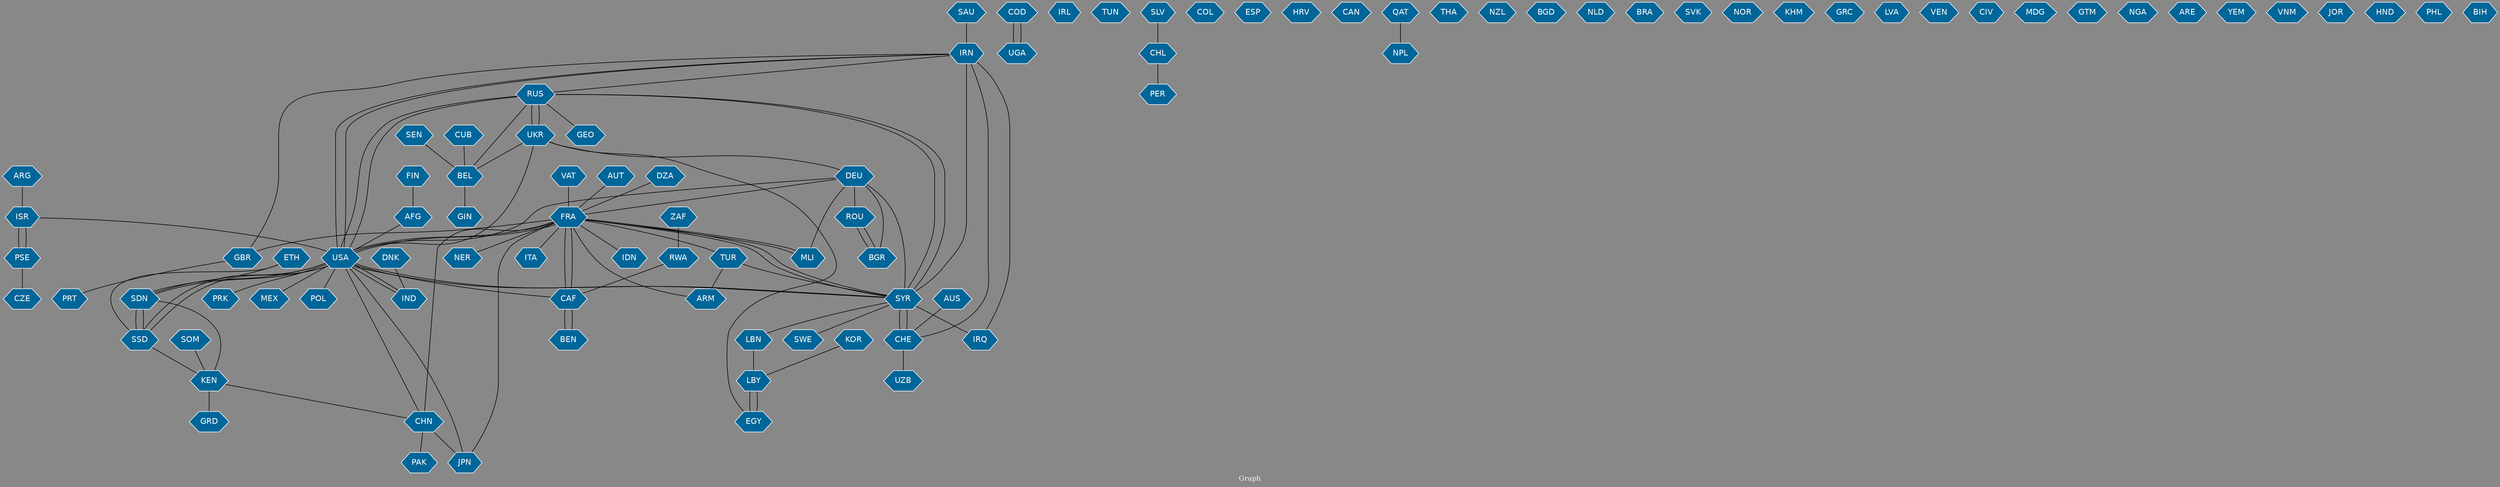// Countries together in item graph
graph {
	graph [bgcolor="#888888" fontcolor=white fontsize=12 label="Graph" outputorder=edgesfirst overlap=prism]
	node [color=white fillcolor="#006699" fontcolor=white fontname=Helvetica shape=hexagon style=filled]
	edge [arrowhead=open color=black fontcolor=white fontname=Courier fontsize=12]
		IRN [label=IRN]
		FRA [label=FRA]
		COD [label=COD]
		GBR [label=GBR]
		IRL [label=IRL]
		IRQ [label=IRQ]
		RUS [label=RUS]
		TUN [label=TUN]
		NER [label=NER]
		CHL [label=CHL]
		UKR [label=UKR]
		CAF [label=CAF]
		DZA [label=DZA]
		SAU [label=SAU]
		DEU [label=DEU]
		COL [label=COL]
		ITA [label=ITA]
		USA [label=USA]
		AFG [label=AFG]
		ESP [label=ESP]
		CHE [label=CHE]
		SYR [label=SYR]
		HRV [label=HRV]
		CAN [label=CAN]
		EGY [label=EGY]
		LBN [label=LBN]
		VAT [label=VAT]
		QAT [label=QAT]
		NPL [label=NPL]
		THA [label=THA]
		PAK [label=PAK]
		CHN [label=CHN]
		KOR [label=KOR]
		NZL [label=NZL]
		BGD [label=BGD]
		CUB [label=CUB]
		JPN [label=JPN]
		AUS [label=AUS]
		ISR [label=ISR]
		KEN [label=KEN]
		SEN [label=SEN]
		BEL [label=BEL]
		SDN [label=SDN]
		SSD [label=SSD]
		NLD [label=NLD]
		LBY [label=LBY]
		SLV [label=SLV]
		GIN [label=GIN]
		IND [label=IND]
		BRA [label=BRA]
		SVK [label=SVK]
		FIN [label=FIN]
		IDN [label=IDN]
		TUR [label=TUR]
		NOR [label=NOR]
		PSE [label=PSE]
		PRK [label=PRK]
		ROU [label=ROU]
		BGR [label=BGR]
		CZE [label=CZE]
		KHM [label=KHM]
		AUT [label=AUT]
		ARM [label=ARM]
		GRC [label=GRC]
		MEX [label=MEX]
		ARG [label=ARG]
		UGA [label=UGA]
		MLI [label=MLI]
		LVA [label=LVA]
		DNK [label=DNK]
		SOM [label=SOM]
		VEN [label=VEN]
		CIV [label=CIV]
		BEN [label=BEN]
		PRT [label=PRT]
		MDG [label=MDG]
		GTM [label=GTM]
		ZAF [label=ZAF]
		NGA [label=NGA]
		ARE [label=ARE]
		YEM [label=YEM]
		VNM [label=VNM]
		PER [label=PER]
		JOR [label=JOR]
		GRD [label=GRD]
		RWA [label=RWA]
		POL [label=POL]
		GEO [label=GEO]
		SWE [label=SWE]
		UZB [label=UZB]
		HND [label=HND]
		PHL [label=PHL]
		ETH [label=ETH]
		BIH [label=BIH]
			FRA -- IDN [weight=1]
			TUR -- SYR [weight=1]
			MLI -- FRA [weight=1]
			DNK -- IND [weight=1]
			CAF -- FRA [weight=2]
			SDN -- KEN [weight=1]
			CHE -- SYR [weight=9]
			RUS -- GEO [weight=1]
			GBR -- PRT [weight=1]
			AFG -- USA [weight=1]
			ROU -- BGR [weight=1]
			IRN -- GBR [weight=1]
			SYR -- LBN [weight=1]
			USA -- SSD [weight=2]
			DEU -- ROU [weight=1]
			SDN -- SSD [weight=10]
			FIN -- AFG [weight=1]
			ETH -- SDN [weight=1]
			FRA -- MLI [weight=1]
			DEU -- SYR [weight=1]
			BEL -- GIN [weight=1]
			USA -- IRN [weight=1]
			CHL -- PER [weight=1]
			IRQ -- IRN [weight=1]
			CHN -- USA [weight=2]
			KEN -- GRD [weight=1]
			UKR -- EGY [weight=1]
			CAF -- BEN [weight=1]
			FRA -- NER [weight=1]
			USA -- CAF [weight=1]
			IND -- USA [weight=1]
			AUS -- CHE [weight=1]
			USA -- SYR [weight=1]
			DZA -- FRA [weight=1]
			JPN -- FRA [weight=1]
			KEN -- CHN [weight=1]
			CHN -- JPN [weight=2]
			PSE -- CZE [weight=2]
			UKR -- USA [weight=2]
			USA -- RUS [weight=1]
			SYR -- RUS [weight=1]
			PSE -- ISR [weight=1]
			KOR -- LBY [weight=1]
			CHN -- FRA [weight=2]
			ISR -- USA [weight=1]
			UKR -- BEL [weight=1]
			USA -- SDN [weight=2]
			LBN -- LBY [weight=1]
			IRN -- SYR [weight=3]
			VAT -- FRA [weight=3]
			BEL -- RUS [weight=1]
			SAU -- IRN [weight=1]
			TUR -- ARM [weight=1]
			IRN -- RUS [weight=1]
			FRA -- USA [weight=2]
			DEU -- FRA [weight=1]
			ISR -- PSE [weight=3]
			FRA -- GBR [weight=5]
			CUB -- BEL [weight=1]
			SYR -- IRQ [weight=1]
			ZAF -- RWA [weight=1]
			UGA -- COD [weight=1]
			FRA -- SYR [weight=2]
			BGR -- DEU [weight=1]
			USA -- JPN [weight=1]
			USA -- MEX [weight=1]
			SEN -- BEL [weight=1]
			SSD -- USA [weight=1]
			ARG -- ISR [weight=1]
			SYR -- FRA [weight=2]
			RUS -- UKR [weight=2]
			USA -- FRA [weight=1]
			IRN -- USA [weight=1]
			BEN -- CAF [weight=1]
			SYR -- CHE [weight=9]
			FRA -- ARM [weight=1]
			LBY -- EGY [weight=1]
			EGY -- LBY [weight=1]
			ETH -- SSD [weight=1]
			SDN -- USA [weight=1]
			USA -- PRK [weight=1]
			SYR -- USA [weight=2]
			UKR -- DEU [weight=1]
			UKR -- RUS [weight=2]
			AUT -- FRA [weight=1]
			CHE -- UZB [weight=1]
			COD -- UGA [weight=1]
			SSD -- SDN [weight=7]
			USA -- POL [weight=1]
			SLV -- CHL [weight=1]
			FRA -- TUR [weight=2]
			USA -- IND [weight=1]
			FRA -- CAF [weight=1]
			SOM -- KEN [weight=1]
			RUS -- USA [weight=2]
			DEU -- USA [weight=2]
			BGR -- ROU [weight=1]
			SYR -- SWE [weight=1]
			FRA -- ITA [weight=1]
			QAT -- NPL [weight=1]
			RUS -- SYR [weight=1]
			IRN -- CHE [weight=3]
			CHN -- PAK [weight=1]
			RWA -- CAF [weight=1]
			DEU -- MLI [weight=1]
			SSD -- KEN [weight=1]
}